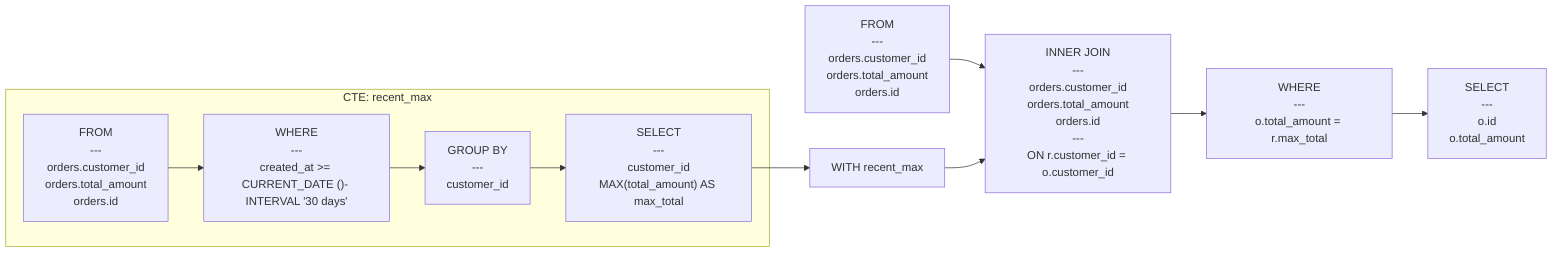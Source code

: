 flowchart LR
    subgraph cte_recent_max [CTE: recent_max]
        direction TB
        node_3["SELECT<br/>---<br/>customer_id<br/>MAX(total_amount) AS max_total"]
        node_2["GROUP BY<br/>---<br/>customer_id"]
        node_1["WHERE<br/>---<br/>created_at &gt;= CURRENT_DATE ()- INTERVAL '30 days'"]
        node_0["FROM<br/>---<br/>orders.customer_id<br/>orders.total_amount<br/>orders.id"]
        node_0 --> node_1
        node_1 --> node_2
        node_2 --> node_3
    end

    node_5["FROM<br/>---<br/>orders.customer_id<br/>orders.total_amount<br/>orders.id"]
    node_6[WITH recent_max]
    node_7["INNER JOIN<br/>---<br/>orders.customer_id<br/>orders.total_amount<br/>orders.id<br/>---<br/>ON r.customer_id = o.customer_id"]
    node_8["WHERE<br/>---<br/>o.total_amount = r.max_total"]
    node_9["SELECT<br/>---<br/>o.id<br/>o.total_amount"]
    node_3 --> node_6
    node_5 --> node_7
    node_6 --> node_7
    node_7 --> node_8
    node_8 --> node_9